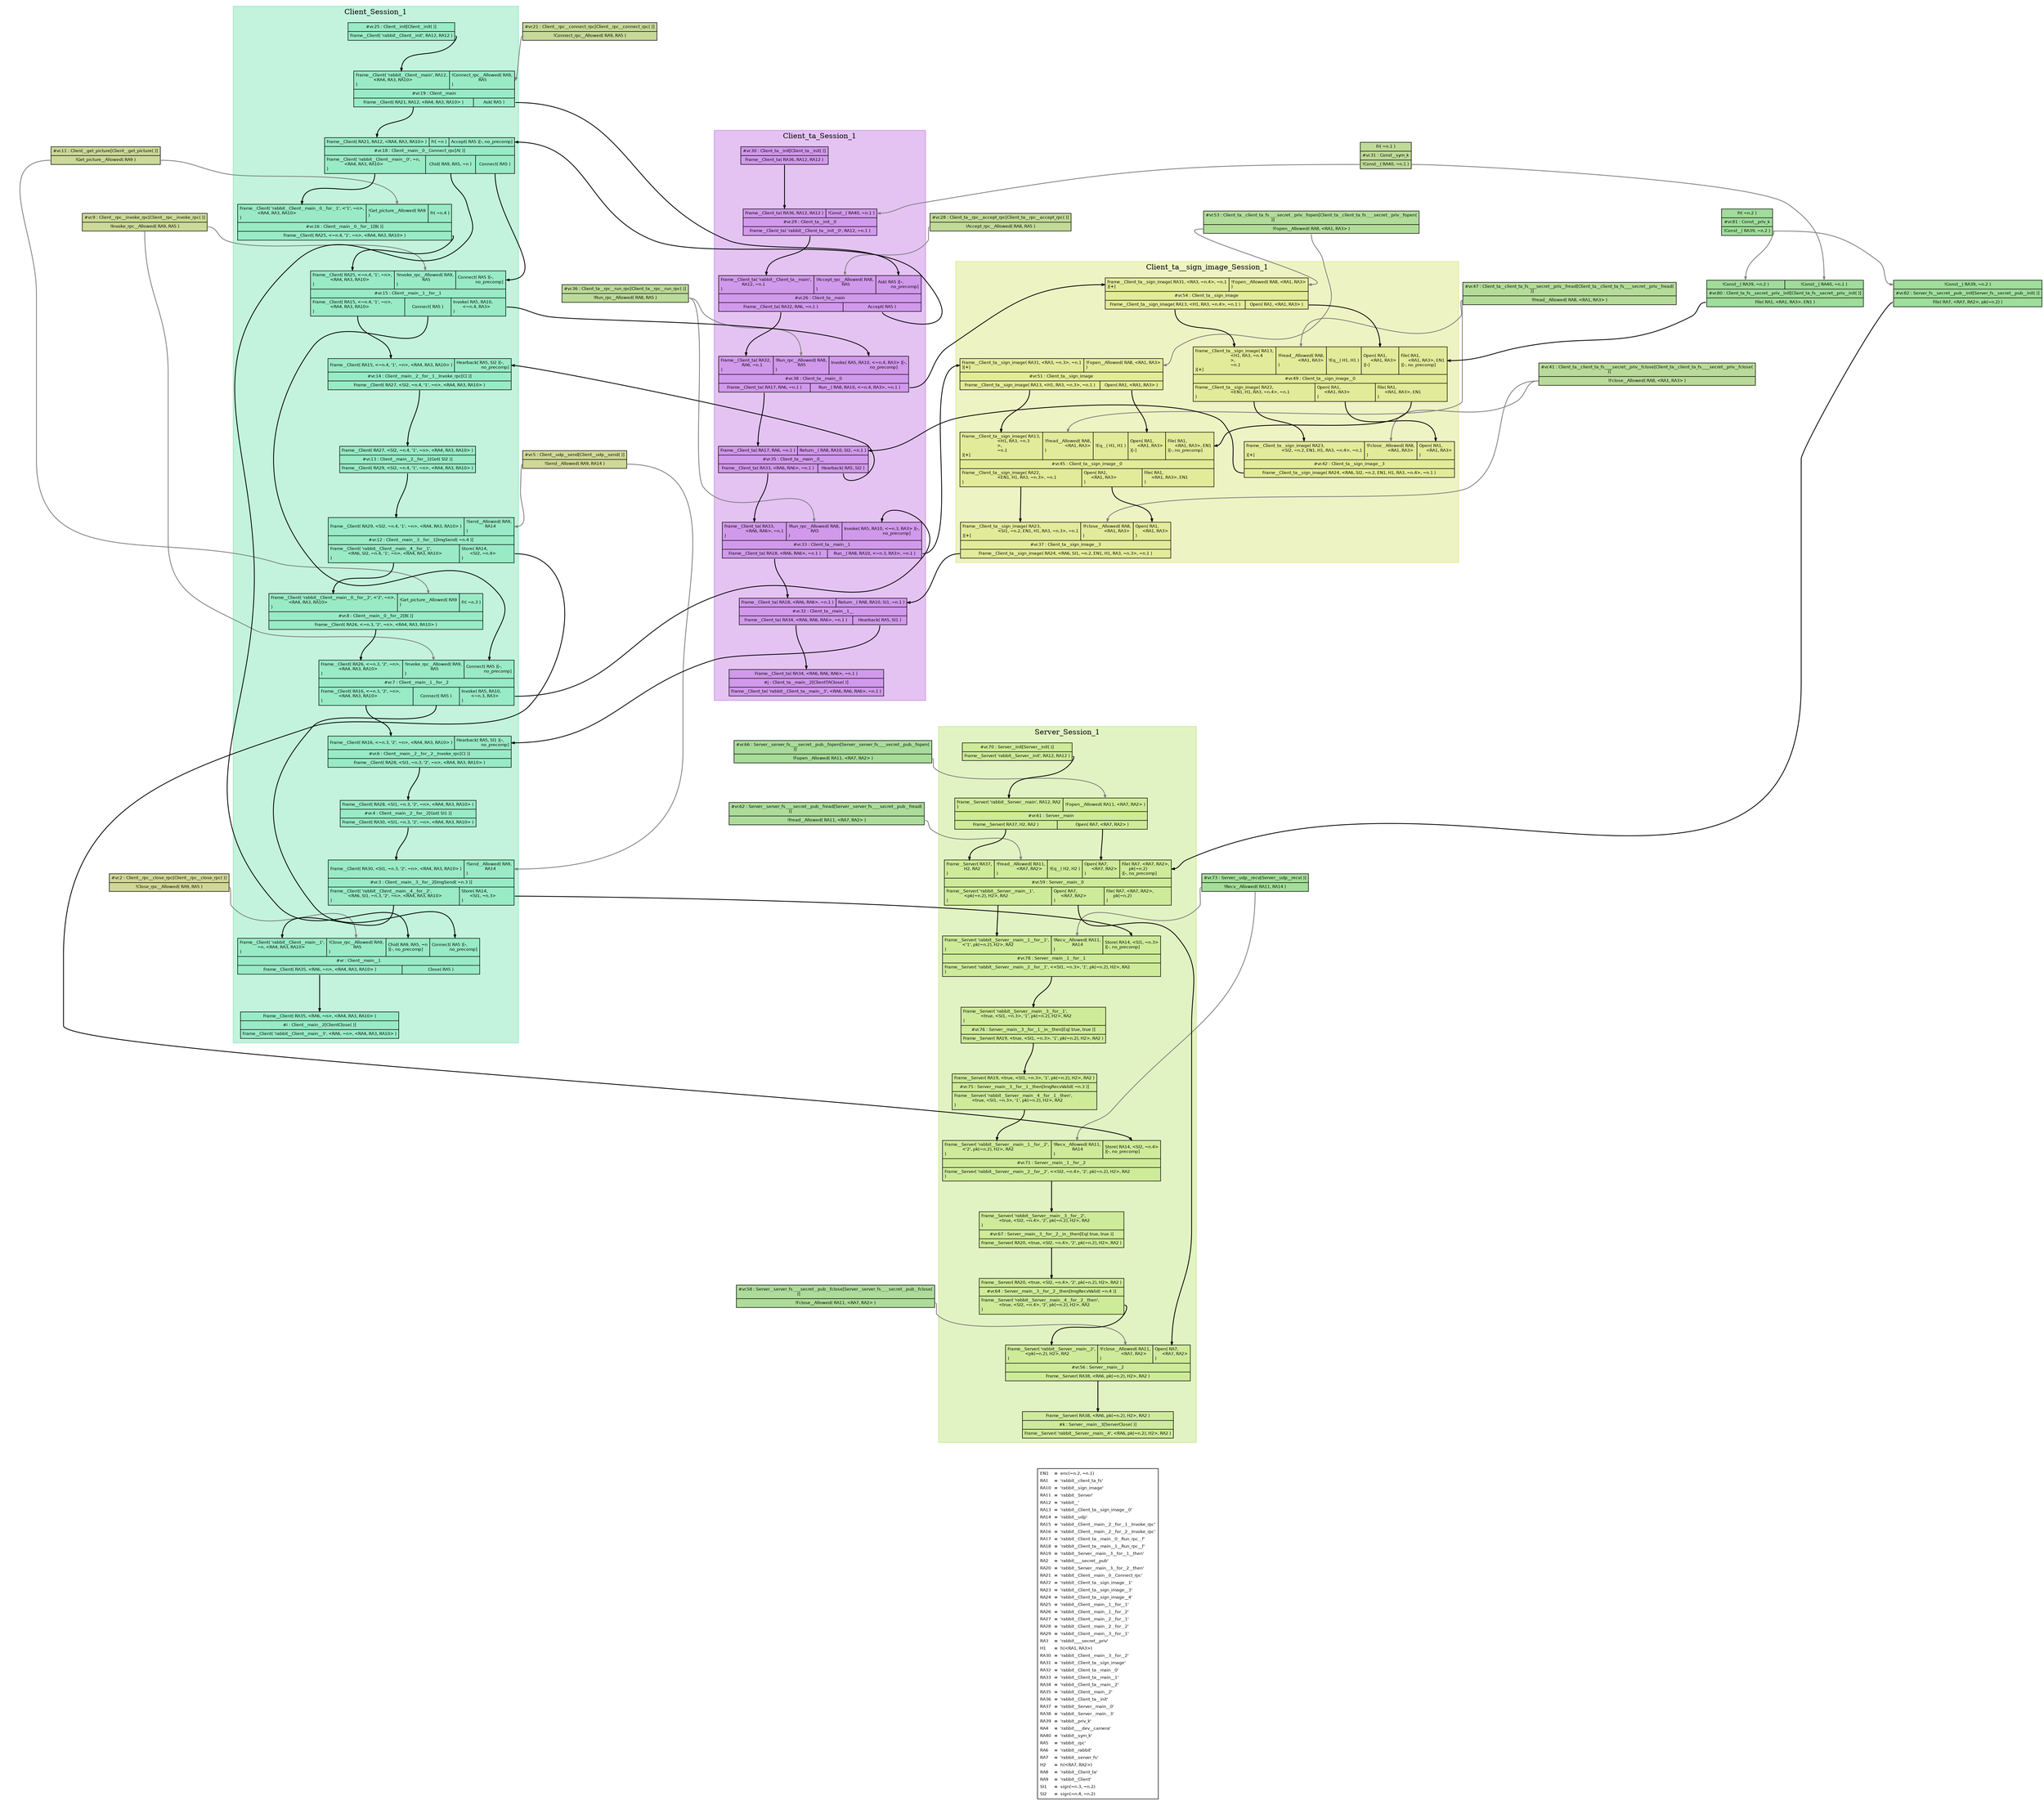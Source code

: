 digraph "trace_rabbit_SL2-AS0-CL0-A1-C1-NB_Reachability1-Client__main__1-Client_ta__main__1__-Client_ta__sign_image_case_2-Client_ta__sign_image-Server__main__2_case_2-split_case_2-split_case_2-Client_ta__sign_image__0-Client_ta__sign_image_case_2-Client_ta__sign_image__0-Client_ta__sign_image-Server__main-Client__main__1__for__2-Client_ta__main__1__-Client__main__1__for__1-Client_ta__main__0__-Client__main__0__Connect_rpc-Client__main__1__for__2-Client__main__1__for__1-Client_ta__sign_image__0-Client_ta__sign_image_case_1-Client_ta_fs__secret__priv__init-Server_fs__secret__pub__init-Client__main__3__for__1-Client__main__3__for__2-Client_ta__sign_image_case_2-Client_ta__sign_image" {
nodesep="0.8";
ranksep="0.8";
sep="4";
splines="true";
overlap="false";
pack="true";
packmode="cluster";
concentrate="true";
compound="true";
remincross="true";
mclimit="10";
nslimit="20";
nslimit1="20";
ordering="out";
rankdir="TB";
showboxes="false";
clusterrank="local";
node[fontsize="8",fontname="Helvetica",width="0.3",height="0.2",margin="0.05,0.05",shape="ellipse"];
edge[fontsize="8",fontname="Helvetica",penwidth="1.5",arrowsize="0.5",color="black",style="solid",weight="8"];
n2[shape="record",label="{{<n0> #vr.2 : Client__rpc__close_rpc[Client__rpc__close_rpc( )]}|{<n1> !Close_rpc__Allowed( RA9, RA5 )}}",fillcolor="#d1d897",style="filled",fontcolor="black",role="Undefined"];
n5[shape="record",label="{{<n3> #vr.5 : Client__udp__send[Client__udp__send( )]}|{<n4> !Send__Allowed( RA9, RA14 )}}",fillcolor="#d0d897",style="filled",fontcolor="black",role="Undefined"];
n8[shape="record",label="{{<n6> #vr.9 : Client__rpc__invoke_rpc[Client__rpc__invoke_rpc( )]}|{<n7> !Invoke_rpc__Allowed( RA9, RA5 )}}",fillcolor="#cdd997",style="filled",fontcolor="black",role="Undefined"];
n11[shape="record",label="{{<n9> #vr.11 : Client__get_picture[Client__get_picture( )]}|{<n10> !Get_picture__Allowed( RA9 )}}",fillcolor="#ccd998",style="filled",fontcolor="black",role="Undefined"];
n14[shape="record",label="{{<n12> #vr.21 : Client__rpc__connect_rpc[Client__rpc__connect_rpc( )]}|{<n13> !Connect_rpc__Allowed( RA9, RA5 )}}",fillcolor="#c6d998",style="filled",fontcolor="black",role="Undefined"];
n17[shape="record",label="{{<n15> #vr.28 : Client_ta__rpc__accept_rpc[Client_ta__rpc__accept_rpc( )]}|{<n16> !Accept_rpc__Allowed( RA8, RA5 )}}",fillcolor="#c1da98",style="filled",fontcolor="black",role="Undefined"];
n21[shape="record",label="{{<n18> Fr( ~n.1 )}|{<n19> #vr.31 : Const__sym_k}|{<n20> !Const__( RA40, ~n.1 )}}",fillcolor="#bfda99",style="filled",fontcolor="black",role="Undefined"];
n24[shape="record",label="{{<n22> #vr.36 : Client_ta__rpc__run_rpc[Client_ta__rpc__run_rpc( )]}|{<n23> !Run_rpc__Allowed( RA8, RA5 )}}",fillcolor="#bcda99",style="filled",fontcolor="black",role="Undefined"];
n27[shape="record",label="{{<n25> #vr.41 : Client_ta__client_ta_fs____secret__priv__fclose[Client_ta__client_ta_fs____secret__priv__fclose(\l&nbsp;&nbsp;&nbsp;&nbsp;&nbsp;&nbsp;&nbsp;&nbsp;&nbsp;&nbsp;&nbsp;&nbsp;&nbsp;&nbsp;&nbsp;&nbsp;&nbsp;&nbsp;&nbsp;&nbsp;&nbsp;&nbsp;&nbsp;&nbsp;&nbsp;&nbsp;&nbsp;&nbsp;&nbsp;&nbsp;&nbsp;&nbsp;&nbsp;&nbsp;&nbsp;&nbsp;&nbsp;&nbsp;&nbsp;&nbsp;&nbsp;&nbsp;&nbsp;&nbsp;&nbsp;&nbsp;&nbsp;&nbsp;&nbsp;&nbsp;&nbsp;&nbsp;&nbsp;&nbsp;&nbsp;&nbsp;&nbsp;)]\l}|{<n26> !Fclose__Allowed( RA8, \<RA1, RA3\> )}}",fillcolor="#b9db99",style="filled",fontcolor="black",role="Undefined"];
n30[shape="record",label="{{<n28> #vr.47 : Client_ta__client_ta_fs____secret__priv__fread[Client_ta__client_ta_fs____secret__priv__fread(\l&nbsp;&nbsp;&nbsp;&nbsp;&nbsp;&nbsp;&nbsp;&nbsp;&nbsp;&nbsp;&nbsp;&nbsp;&nbsp;&nbsp;&nbsp;&nbsp;&nbsp;&nbsp;&nbsp;&nbsp;&nbsp;&nbsp;&nbsp;&nbsp;&nbsp;&nbsp;&nbsp;&nbsp;&nbsp;&nbsp;&nbsp;&nbsp;&nbsp;&nbsp;&nbsp;&nbsp;&nbsp;&nbsp;&nbsp;&nbsp;&nbsp;&nbsp;&nbsp;&nbsp;&nbsp;&nbsp;&nbsp;&nbsp;&nbsp;&nbsp;&nbsp;&nbsp;&nbsp;&nbsp;&nbsp;&nbsp;)]\l}|{<n29> !Fread__Allowed( RA8, \<RA1, RA3\> )}}",fillcolor="#b5db99",style="filled",fontcolor="black",role="Undefined"];
n33[shape="record",label="{{<n31> #vr.53 : Client_ta__client_ta_fs____secret__priv__fopen[Client_ta__client_ta_fs____secret__priv__fopen(\l&nbsp;&nbsp;&nbsp;&nbsp;&nbsp;&nbsp;&nbsp;&nbsp;&nbsp;&nbsp;&nbsp;&nbsp;&nbsp;&nbsp;&nbsp;&nbsp;&nbsp;&nbsp;&nbsp;&nbsp;&nbsp;&nbsp;&nbsp;&nbsp;&nbsp;&nbsp;&nbsp;&nbsp;&nbsp;&nbsp;&nbsp;&nbsp;&nbsp;&nbsp;&nbsp;&nbsp;&nbsp;&nbsp;&nbsp;&nbsp;&nbsp;&nbsp;&nbsp;&nbsp;&nbsp;&nbsp;&nbsp;&nbsp;&nbsp;&nbsp;&nbsp;&nbsp;&nbsp;&nbsp;&nbsp;&nbsp;)]\l}|{<n32> !Fopen__Allowed( RA8, \<RA1, RA3\> )}}",fillcolor="#b2dc9a",style="filled",fontcolor="black",role="Undefined"];
n36[shape="record",label="{{<n34> #vr.58 : Server__server_fs____secret__pub__fclose[Server__server_fs____secret__pub__fclose(\l&nbsp;&nbsp;&nbsp;&nbsp;&nbsp;&nbsp;&nbsp;&nbsp;&nbsp;&nbsp;&nbsp;&nbsp;&nbsp;&nbsp;&nbsp;&nbsp;&nbsp;&nbsp;&nbsp;&nbsp;&nbsp;&nbsp;&nbsp;&nbsp;&nbsp;&nbsp;&nbsp;&nbsp;&nbsp;&nbsp;&nbsp;&nbsp;&nbsp;&nbsp;&nbsp;&nbsp;&nbsp;&nbsp;&nbsp;&nbsp;&nbsp;&nbsp;&nbsp;&nbsp;&nbsp;&nbsp;&nbsp;&nbsp;&nbsp;&nbsp;)]\l}|{<n35> !Fclose__Allowed( RA11, \<RA7, RA2\> )}}",fillcolor="#aedc9a",style="filled",fontcolor="black",role="Undefined"];
n39[shape="record",label="{{<n37> #vr.62 : Server__server_fs____secret__pub__fread[Server__server_fs____secret__pub__fread(\l&nbsp;&nbsp;&nbsp;&nbsp;&nbsp;&nbsp;&nbsp;&nbsp;&nbsp;&nbsp;&nbsp;&nbsp;&nbsp;&nbsp;&nbsp;&nbsp;&nbsp;&nbsp;&nbsp;&nbsp;&nbsp;&nbsp;&nbsp;&nbsp;&nbsp;&nbsp;&nbsp;&nbsp;&nbsp;&nbsp;&nbsp;&nbsp;&nbsp;&nbsp;&nbsp;&nbsp;&nbsp;&nbsp;&nbsp;&nbsp;&nbsp;&nbsp;&nbsp;&nbsp;&nbsp;&nbsp;&nbsp;&nbsp;&nbsp;)]\l}|{<n38> !Fread__Allowed( RA11, \<RA7, RA2\> )}}",fillcolor="#acdc9a",style="filled",fontcolor="black",role="Undefined"];
n42[shape="record",label="{{<n40> #vr.66 : Server__server_fs____secret__pub__fopen[Server__server_fs____secret__pub__fopen(\l&nbsp;&nbsp;&nbsp;&nbsp;&nbsp;&nbsp;&nbsp;&nbsp;&nbsp;&nbsp;&nbsp;&nbsp;&nbsp;&nbsp;&nbsp;&nbsp;&nbsp;&nbsp;&nbsp;&nbsp;&nbsp;&nbsp;&nbsp;&nbsp;&nbsp;&nbsp;&nbsp;&nbsp;&nbsp;&nbsp;&nbsp;&nbsp;&nbsp;&nbsp;&nbsp;&nbsp;&nbsp;&nbsp;&nbsp;&nbsp;&nbsp;&nbsp;&nbsp;&nbsp;&nbsp;&nbsp;&nbsp;&nbsp;&nbsp;)]\l}|{<n41> !Fopen__Allowed( RA11, \<RA7, RA2\> )}}",fillcolor="#a9dc9a",style="filled",fontcolor="black",role="Undefined"];
n45[shape="record",label="{{<n43> #vr.73 : Server__udp__recv[Server__udp__recv( )]}|{<n44> !Recv__Allowed( RA11, RA14 )}}",fillcolor="#a5dd9a",style="filled",fontcolor="black",role="Undefined"];
n50[shape="record",label="{{<n46> !Const__( RA39, ~n.2 )|<n47> !Const__( RA40, ~n.1 )}|{<n48> #vr.80 : Client_ta_fs__secret__priv__init[Client_ta_fs__secret__priv__init( )]}|{<n49> File( RA1, \<RA1, RA3\>, EN1 )}}",fillcolor="#a0dd9b",style="filled",fontcolor="black",role="Undefined"];
n54[shape="record",label="{{<n51> Fr( ~n.2 )}|{<n52> #vr.81 : Const__priv_k}|{<n53> !Const__( RA39, ~n.2 )}}",fillcolor="#a0dd9b",style="filled",fontcolor="black",role="Undefined"];
n58[shape="record",label="{{<n55> !Const__( RA39, ~n.2 )}|{<n56> #vr.82 : Server_fs__secret__pub__init[Server_fs__secret__pub__init( )]}|{<n57> File( RA7, \<RA7, RA2\>, pk(~n.2) )}}",fillcolor="#9fde9b",style="filled",fontcolor="black",role="Undefined"];
subgraph cluster_Client_Session_1 {
nodesep="0.6";
ranksep="0.6";
label="Client_Session_1";
style="filled";
color="#36D88F4C";
penwidth="2";
fillcolor="#36D88F4C";
overlap="false";
sep="4";
n62[shape="record",label="{{<n59> Frame__Client( RA35, \<RA6, ~n\>, \<RA4, RA3, RA10\> )}|{<n60> #i : Client__main__2[ClientClose( )]}|{<n61> Frame__Client( 'rabbit__Client__main__3', \<RA6, ~n\>, \<RA4, RA3, RA10\> )}}",fillcolor="#36D88F4C",style="filled",fontcolor="black",role="Client"];
n70[shape="record",label="{{<n63> Frame__Client( 'rabbit__Client__main__1',\l&nbsp;&nbsp;&nbsp;&nbsp;&nbsp;&nbsp;&nbsp;&nbsp;&nbsp;&nbsp;&nbsp;&nbsp;&nbsp;&nbsp;&nbsp;~n, \<RA4, RA3, RA10\>\l)\l|<n64> !Close_rpc__Allowed( RA9,\l&nbsp;&nbsp;&nbsp;&nbsp;&nbsp;&nbsp;&nbsp;&nbsp;&nbsp;&nbsp;&nbsp;&nbsp;&nbsp;&nbsp;&nbsp;&nbsp;&nbsp;&nbsp;&nbsp;&nbsp;&nbsp;RA5\l)\l|<n65> Chid( RA9, RA5, ~n\l)[-, no_precomp]\l|<n66> Connect( RA5 )[-,\l&nbsp;&nbsp;&nbsp;&nbsp;&nbsp;&nbsp;&nbsp;&nbsp;&nbsp;&nbsp;&nbsp;&nbsp;&nbsp;&nbsp;&nbsp;no_precomp]\l}|{<n67> #vr : Client__main__1}|{<n68> Frame__Client( RA35, \<RA6, ~n\>, \<RA4, RA3, RA10\> )|<n69> Close( RA5 )}}",fillcolor="#36D88F4C",style="filled",fontcolor="black",role="Client"];
n76[shape="record",label="{{<n71> Frame__Client( RA30, \<SI1, ~n.3, '2', ~n\>, \<RA4, RA3, RA10\> )|<n72> !Send__Allowed( RA9,\l&nbsp;&nbsp;&nbsp;&nbsp;&nbsp;&nbsp;&nbsp;&nbsp;&nbsp;&nbsp;&nbsp;&nbsp;&nbsp;&nbsp;&nbsp;&nbsp;RA14\l)\l}|{<n73> #vr.3 : Client__main__3__for__2[ImgSend( ~n.3 )]}|{<n74> Frame__Client( 'rabbit__Client__main__4__for__2',\l&nbsp;&nbsp;&nbsp;&nbsp;&nbsp;&nbsp;&nbsp;&nbsp;&nbsp;&nbsp;&nbsp;&nbsp;&nbsp;&nbsp;&nbsp;\<RA6, SI1, ~n.3, '2', ~n\>, \<RA4, RA3, RA10\>\l)\l|<n75> Store( RA14,\l&nbsp;&nbsp;&nbsp;&nbsp;&nbsp;&nbsp;&nbsp;\<SI1, ~n.3\>\l)\l}}",fillcolor="#36D88F4C",style="filled",fontcolor="black",role="Client"];
n80[shape="record",label="{{<n77> Frame__Client( RA28, \<SI1, ~n.3, '2', ~n\>, \<RA4, RA3, RA10\> )}|{<n78> #vr.4 : Client__main__2__for__2[Got( SI1 )]}|{<n79> Frame__Client( RA30, \<SI1, ~n.3, '2', ~n\>, \<RA4, RA3, RA10\> )}}",fillcolor="#36D88F4C",style="filled",fontcolor="black",role="Client"];
n85[shape="record",label="{{<n81> Frame__Client( RA16, \<~n.3, '2', ~n\>, \<RA4, RA3, RA10\> )|<n82> Hearback( RA5, SI1 )[-,\l&nbsp;&nbsp;&nbsp;&nbsp;&nbsp;&nbsp;&nbsp;&nbsp;&nbsp;&nbsp;&nbsp;&nbsp;&nbsp;&nbsp;&nbsp;&nbsp;&nbsp;&nbsp;&nbsp;&nbsp;&nbsp;no_precomp]\l}|{<n83> #vr.6 : Client__main__2__for__2__Invoke_rpc[C( )]}|{<n84> Frame__Client( RA28, \<SI1, ~n.3, '2', ~n\>, \<RA4, RA3, RA10\> )}}",fillcolor="#36D88F4C",style="filled",fontcolor="black",role="Client"];
n93[shape="record",label="{{<n86> Frame__Client( RA26, \<~n.3, '2', ~n\>,\l&nbsp;&nbsp;&nbsp;&nbsp;&nbsp;&nbsp;&nbsp;&nbsp;&nbsp;&nbsp;&nbsp;&nbsp;&nbsp;&nbsp;&nbsp;\<RA4, RA3, RA10\>\l)\l|<n87> !Invoke_rpc__Allowed( RA9,\l&nbsp;&nbsp;&nbsp;&nbsp;&nbsp;&nbsp;&nbsp;&nbsp;&nbsp;&nbsp;&nbsp;&nbsp;&nbsp;&nbsp;&nbsp;&nbsp;&nbsp;&nbsp;&nbsp;&nbsp;&nbsp;&nbsp;RA5\l)\l|<n88> Connect( RA5 )[-,\l&nbsp;&nbsp;&nbsp;&nbsp;&nbsp;&nbsp;&nbsp;&nbsp;&nbsp;&nbsp;&nbsp;&nbsp;&nbsp;&nbsp;&nbsp;no_precomp]\l}|{<n89> #vr.7 : Client__main__1__for__2}|{<n90> Frame__Client( RA16, \<~n.3, '2', ~n\>,\l&nbsp;&nbsp;&nbsp;&nbsp;&nbsp;&nbsp;&nbsp;&nbsp;&nbsp;&nbsp;&nbsp;&nbsp;&nbsp;&nbsp;&nbsp;\<RA4, RA3, RA10\>\l)\l|<n91> Connect( RA5 )|<n92> Invoke( RA5, RA10,\l&nbsp;&nbsp;&nbsp;&nbsp;&nbsp;&nbsp;&nbsp;&nbsp;\<~n.3, RA3\>\l)\l}}",fillcolor="#36D88F4C",style="filled",fontcolor="black",role="Client"];
n99[shape="record",label="{{<n94> Frame__Client( 'rabbit__Client__main__0__for__2', \<'2', ~n\>,\l&nbsp;&nbsp;&nbsp;&nbsp;&nbsp;&nbsp;&nbsp;&nbsp;&nbsp;&nbsp;&nbsp;&nbsp;&nbsp;&nbsp;&nbsp;\<RA4, RA3, RA10\>\l)\l|<n95> !Get_picture__Allowed( RA9\l)\l|<n96> Fr( ~n.3 )}|{<n97> #vr.8 : Client__main__0__for__2[B( )]}|{<n98> Frame__Client( RA26, \<~n.3, '2', ~n\>, \<RA4, RA3, RA10\> )}}",fillcolor="#36D88F4C",style="filled",fontcolor="black",role="Client"];
n105[shape="record",label="{{<n100> Frame__Client( RA29, \<SI2, ~n.4, '1', ~n\>, \<RA4, RA3, RA10\> )|<n101> !Send__Allowed( RA9,\l&nbsp;&nbsp;&nbsp;&nbsp;&nbsp;&nbsp;&nbsp;&nbsp;&nbsp;&nbsp;&nbsp;&nbsp;&nbsp;&nbsp;&nbsp;&nbsp;RA14\l)\l}|{<n102> #vr.12 : Client__main__3__for__1[ImgSend( ~n.4 )]}|{<n103> Frame__Client( 'rabbit__Client__main__4__for__1',\l&nbsp;&nbsp;&nbsp;&nbsp;&nbsp;&nbsp;&nbsp;&nbsp;&nbsp;&nbsp;&nbsp;&nbsp;&nbsp;&nbsp;&nbsp;\<RA6, SI2, ~n.4, '1', ~n\>, \<RA4, RA3, RA10\>\l)\l|<n104> Store( RA14,\l&nbsp;&nbsp;&nbsp;&nbsp;&nbsp;&nbsp;&nbsp;\<SI2, ~n.4\>\l)\l}}",fillcolor="#36D88F4C",style="filled",fontcolor="black",role="Client"];
n109[shape="record",label="{{<n106> Frame__Client( RA27, \<SI2, ~n.4, '1', ~n\>, \<RA4, RA3, RA10\> )}|{<n107> #vr.13 : Client__main__2__for__1[Got( SI2 )]}|{<n108> Frame__Client( RA29, \<SI2, ~n.4, '1', ~n\>, \<RA4, RA3, RA10\> )}}",fillcolor="#36D88F4C",style="filled",fontcolor="black",role="Client"];
n114[shape="record",label="{{<n110> Frame__Client( RA15, \<~n.4, '1', ~n\>, \<RA4, RA3, RA10\> )|<n111> Hearback( RA5, SI2 )[-,\l&nbsp;&nbsp;&nbsp;&nbsp;&nbsp;&nbsp;&nbsp;&nbsp;&nbsp;&nbsp;&nbsp;&nbsp;&nbsp;&nbsp;&nbsp;&nbsp;&nbsp;&nbsp;&nbsp;&nbsp;&nbsp;no_precomp]\l}|{<n112> #vr.14 : Client__main__2__for__1__Invoke_rpc[C( )]}|{<n113> Frame__Client( RA27, \<SI2, ~n.4, '1', ~n\>, \<RA4, RA3, RA10\> )}}",fillcolor="#36D88F4C",style="filled",fontcolor="black",role="Client"];
n122[shape="record",label="{{<n115> Frame__Client( RA25, \<~n.4, '1', ~n\>,\l&nbsp;&nbsp;&nbsp;&nbsp;&nbsp;&nbsp;&nbsp;&nbsp;&nbsp;&nbsp;&nbsp;&nbsp;&nbsp;&nbsp;&nbsp;\<RA4, RA3, RA10\>\l)\l|<n116> !Invoke_rpc__Allowed( RA9,\l&nbsp;&nbsp;&nbsp;&nbsp;&nbsp;&nbsp;&nbsp;&nbsp;&nbsp;&nbsp;&nbsp;&nbsp;&nbsp;&nbsp;&nbsp;&nbsp;&nbsp;&nbsp;&nbsp;&nbsp;&nbsp;&nbsp;RA5\l)\l|<n117> Connect( RA5 )[-,\l&nbsp;&nbsp;&nbsp;&nbsp;&nbsp;&nbsp;&nbsp;&nbsp;&nbsp;&nbsp;&nbsp;&nbsp;&nbsp;&nbsp;&nbsp;no_precomp]\l}|{<n118> #vr.15 : Client__main__1__for__1}|{<n119> Frame__Client( RA15, \<~n.4, '1', ~n\>,\l&nbsp;&nbsp;&nbsp;&nbsp;&nbsp;&nbsp;&nbsp;&nbsp;&nbsp;&nbsp;&nbsp;&nbsp;&nbsp;&nbsp;&nbsp;\<RA4, RA3, RA10\>\l)\l|<n120> Connect( RA5 )|<n121> Invoke( RA5, RA10,\l&nbsp;&nbsp;&nbsp;&nbsp;&nbsp;&nbsp;&nbsp;&nbsp;\<~n.4, RA3\>\l)\l}}",fillcolor="#36D88F4C",style="filled",fontcolor="black",role="Client"];
n128[shape="record",label="{{<n123> Frame__Client( 'rabbit__Client__main__0__for__1', \<'1', ~n\>,\l&nbsp;&nbsp;&nbsp;&nbsp;&nbsp;&nbsp;&nbsp;&nbsp;&nbsp;&nbsp;&nbsp;&nbsp;&nbsp;&nbsp;&nbsp;\<RA4, RA3, RA10\>\l)\l|<n124> !Get_picture__Allowed( RA9\l)\l|<n125> Fr( ~n.4 )}|{<n126> #vr.16 : Client__main__0__for__1[B( )]}|{<n127> Frame__Client( RA25, \<~n.4, '1', ~n\>, \<RA4, RA3, RA10\> )}}",fillcolor="#36D88F4C",style="filled",fontcolor="black",role="Client"];
n136[shape="record",label="{{<n129> Frame__Client( RA21, RA12, \<RA4, RA3, RA10\> )|<n130> Fr( ~n )|<n131> Accept( RA5 )[-, no_precomp]}|{<n132> #vr.18 : Client__main__0__Connect_rpc[A( )]}|{<n133> Frame__Client( 'rabbit__Client__main__0', ~n,\l&nbsp;&nbsp;&nbsp;&nbsp;&nbsp;&nbsp;&nbsp;&nbsp;&nbsp;&nbsp;&nbsp;&nbsp;&nbsp;&nbsp;&nbsp;\<RA4, RA3, RA10\>\l)\l|<n134> Chid( RA9, RA5, ~n )|<n135> Connect( RA5 )}}",fillcolor="#36D88F4C",style="filled",fontcolor="black",role="Client"];
n142[shape="record",label="{{<n137> Frame__Client( 'rabbit__Client__main', RA12,\l&nbsp;&nbsp;&nbsp;&nbsp;&nbsp;&nbsp;&nbsp;&nbsp;&nbsp;&nbsp;&nbsp;&nbsp;&nbsp;&nbsp;&nbsp;\<RA4, RA3, RA10\>\l)\l|<n138> !Connect_rpc__Allowed( RA9,\l&nbsp;&nbsp;&nbsp;&nbsp;&nbsp;&nbsp;&nbsp;&nbsp;&nbsp;&nbsp;&nbsp;&nbsp;&nbsp;&nbsp;&nbsp;&nbsp;&nbsp;&nbsp;&nbsp;&nbsp;&nbsp;&nbsp;&nbsp;RA5\l)\l}|{<n139> #vr.19 : Client__main}|{<n140> Frame__Client( RA21, RA12, \<RA4, RA3, RA10\> )|<n141> Ask( RA5 )}}",fillcolor="#36D88F4C",style="filled",fontcolor="black",role="Client"];
n145[shape="record",label="{{<n143> #vr.25 : Client__init[Client__init( )]}|{<n144> Frame__Client( 'rabbit__Client__init', RA12, RA12 )}}",fillcolor="#36D88F4C",style="filled",fontcolor="black",role="Client"];

}
subgraph cluster_Client_ta_Session_1 {
nodesep="0.6";
ranksep="0.6";
label="Client_ta_Session_1";
style="filled";
color="#A536D84C";
penwidth="2";
fillcolor="#A536D84C";
overlap="false";
sep="4";
n149[shape="record",label="{{<n146> Frame__Client_ta( RA34, \<RA6, RA6, RA6\>, ~n.1 )}|{<n147> #j : Client_ta__main__2[ClientTAClose( )]}|{<n148> Frame__Client_ta( 'rabbit__Client_ta__main__3', \<RA6, RA6, RA6\>, ~n.1 )}}",fillcolor="#A536D84C",style="filled",fontcolor="black",role="Client_ta"];
n156[shape="record",label="{{<n150> Frame__Client_ta( 'rabbit__Client_ta__main',\l&nbsp;&nbsp;&nbsp;&nbsp;&nbsp;&nbsp;&nbsp;&nbsp;&nbsp;&nbsp;&nbsp;&nbsp;&nbsp;&nbsp;&nbsp;&nbsp;&nbsp;&nbsp;RA12, ~n.1\l)\l|<n151> !Accept_rpc__Allowed( RA8,\l&nbsp;&nbsp;&nbsp;&nbsp;&nbsp;&nbsp;&nbsp;&nbsp;&nbsp;&nbsp;&nbsp;&nbsp;&nbsp;&nbsp;&nbsp;&nbsp;&nbsp;&nbsp;&nbsp;&nbsp;&nbsp;&nbsp;RA5\l)\l|<n152> Ask( RA5 )[-,\l&nbsp;&nbsp;&nbsp;&nbsp;&nbsp;&nbsp;&nbsp;&nbsp;&nbsp;&nbsp;&nbsp;no_precomp]\l}|{<n153> #vr.26 : Client_ta__main}|{<n154> Frame__Client_ta( RA32, RA6, ~n.1 )|<n155> Accept( RA5 )}}",fillcolor="#A536D84C",style="filled",fontcolor="black",role="Client_ta"];
n161[shape="record",label="{{<n157> Frame__Client_ta( RA36, RA12, RA12 )|<n158> !Const__( RA40, ~n.1 )}|{<n159> #vr.29 : Client_ta__init__0}|{<n160> Frame__Client_ta( 'rabbit__Client_ta__init__0', RA12, ~n.1 )}}",fillcolor="#A536D84C",style="filled",fontcolor="black",role="Client_ta"];
n164[shape="record",label="{{<n162> #vr.30 : Client_ta__init[Client_ta__init( )]}|{<n163> Frame__Client_ta( RA36, RA12, RA12 )}}",fillcolor="#A536D84C",style="filled",fontcolor="black",role="Client_ta"];
n170[shape="record",label="{{<n165> Frame__Client_ta( RA18, \<RA6, RA6\>, ~n.1 )|<n166> Return__( RA8, RA10, SI1, ~n.1 )}|{<n167> #vr.32 : Client_ta__main__1__}|{<n168> Frame__Client_ta( RA34, \<RA6, RA6, RA6\>, ~n.1 )|<n169> Hearback( RA5, SI1 )}}",fillcolor="#A536D84C",style="filled",fontcolor="black",role="Client_ta"];
n177[shape="record",label="{{<n171> Frame__Client_ta( RA33,\l&nbsp;&nbsp;&nbsp;&nbsp;&nbsp;&nbsp;&nbsp;&nbsp;&nbsp;&nbsp;&nbsp;&nbsp;&nbsp;&nbsp;&nbsp;&nbsp;&nbsp;&nbsp;\<RA6, RA6\>, ~n.1\l)\l|<n172> !Run_rpc__Allowed( RA8,\l&nbsp;&nbsp;&nbsp;&nbsp;&nbsp;&nbsp;&nbsp;&nbsp;&nbsp;&nbsp;&nbsp;&nbsp;&nbsp;&nbsp;&nbsp;&nbsp;&nbsp;&nbsp;&nbsp;RA5\l)\l|<n173> Invoke( RA5, RA10, \<~n.3, RA3\> )[-,\l&nbsp;&nbsp;&nbsp;&nbsp;&nbsp;&nbsp;&nbsp;&nbsp;&nbsp;&nbsp;&nbsp;&nbsp;&nbsp;&nbsp;&nbsp;&nbsp;&nbsp;&nbsp;&nbsp;&nbsp;&nbsp;&nbsp;&nbsp;&nbsp;&nbsp;&nbsp;&nbsp;&nbsp;&nbsp;&nbsp;&nbsp;&nbsp;&nbsp;no_precomp]\l}|{<n174> #vr.33 : Client_ta__main__1}|{<n175> Frame__Client_ta( RA18, \<RA6, RA6\>, ~n.1 )|<n176> Run__( RA8, RA10, \<~n.3, RA3\>, ~n.1 )}}",fillcolor="#A536D84C",style="filled",fontcolor="black",role="Client_ta"];
n183[shape="record",label="{{<n178> Frame__Client_ta( RA17, RA6, ~n.1 )|<n179> Return__( RA8, RA10, SI2, ~n.1 )}|{<n180> #vr.35 : Client_ta__main__0__}|{<n181> Frame__Client_ta( RA33, \<RA6, RA6\>, ~n.1 )|<n182> Hearback( RA5, SI2 )}}",fillcolor="#A536D84C",style="filled",fontcolor="black",role="Client_ta"];
n190[shape="record",label="{{<n184> Frame__Client_ta( RA32,\l&nbsp;&nbsp;&nbsp;&nbsp;&nbsp;&nbsp;&nbsp;&nbsp;&nbsp;&nbsp;&nbsp;&nbsp;&nbsp;&nbsp;&nbsp;&nbsp;&nbsp;&nbsp;RA6, ~n.1\l)\l|<n185> !Run_rpc__Allowed( RA8,\l&nbsp;&nbsp;&nbsp;&nbsp;&nbsp;&nbsp;&nbsp;&nbsp;&nbsp;&nbsp;&nbsp;&nbsp;&nbsp;&nbsp;&nbsp;&nbsp;&nbsp;&nbsp;&nbsp;RA5\l)\l|<n186> Invoke( RA5, RA10, \<~n.4, RA3\> )[-,\l&nbsp;&nbsp;&nbsp;&nbsp;&nbsp;&nbsp;&nbsp;&nbsp;&nbsp;&nbsp;&nbsp;&nbsp;&nbsp;&nbsp;&nbsp;&nbsp;&nbsp;&nbsp;&nbsp;&nbsp;&nbsp;&nbsp;&nbsp;&nbsp;&nbsp;&nbsp;&nbsp;&nbsp;&nbsp;&nbsp;&nbsp;&nbsp;&nbsp;no_precomp]\l}|{<n187> #vr.38 : Client_ta__main__0}|{<n188> Frame__Client_ta( RA17, RA6, ~n.1 )|<n189> Run__( RA8, RA10, \<~n.4, RA3\>, ~n.1 )}}",fillcolor="#A536D84C",style="filled",fontcolor="black",role="Client_ta"];

}
subgraph cluster_Client_ta__sign_image_Session_1 {
nodesep="0.6";
ranksep="0.6";
label="Client_ta__sign_image_Session_1";
style="filled";
color="#C8D8364C";
penwidth="2";
fillcolor="#C8D8364C";
overlap="false";
sep="4";
n196[shape="record",label="{{<n191> Frame__Client_ta__sign_image( RA23,\l&nbsp;&nbsp;&nbsp;&nbsp;&nbsp;&nbsp;&nbsp;&nbsp;&nbsp;&nbsp;&nbsp;&nbsp;&nbsp;&nbsp;&nbsp;&nbsp;&nbsp;&nbsp;&nbsp;&nbsp;&nbsp;&nbsp;&nbsp;&nbsp;&nbsp;&nbsp;&nbsp;&nbsp;&nbsp;&nbsp;\<SI1, ~n.2, EN1, H1, RA3, ~n.3\>, ~n.1\l)[+]\l|<n192> !Fclose__Allowed( RA8,\l&nbsp;&nbsp;&nbsp;&nbsp;&nbsp;&nbsp;&nbsp;&nbsp;&nbsp;&nbsp;&nbsp;&nbsp;&nbsp;&nbsp;&nbsp;&nbsp;&nbsp;&nbsp;\<RA1, RA3\>\l)\l|<n193> Open( RA1,\l&nbsp;&nbsp;&nbsp;&nbsp;&nbsp;&nbsp;\<RA1, RA3\>\l)\l}|{<n194> #vr.37 : Client_ta__sign_image__3}|{<n195> Frame__Client_ta__sign_image( RA24, \<RA6, SI1, ~n.2, EN1, H1, RA3, ~n.3\>, ~n.1 )}}",fillcolor="#C8D8364C",style="filled",fontcolor="black",role="Client_ta__sign_image"];
n202[shape="record",label="{{<n197> Frame__Client_ta__sign_image( RA23,\l&nbsp;&nbsp;&nbsp;&nbsp;&nbsp;&nbsp;&nbsp;&nbsp;&nbsp;&nbsp;&nbsp;&nbsp;&nbsp;&nbsp;&nbsp;&nbsp;&nbsp;&nbsp;&nbsp;&nbsp;&nbsp;&nbsp;&nbsp;&nbsp;&nbsp;&nbsp;&nbsp;&nbsp;&nbsp;&nbsp;\<SI2, ~n.2, EN1, H1, RA3, ~n.4\>, ~n.1\l)[+]\l|<n198> !Fclose__Allowed( RA8,\l&nbsp;&nbsp;&nbsp;&nbsp;&nbsp;&nbsp;&nbsp;&nbsp;&nbsp;&nbsp;&nbsp;&nbsp;&nbsp;&nbsp;&nbsp;&nbsp;&nbsp;&nbsp;\<RA1, RA3\>\l)\l|<n199> Open( RA1,\l&nbsp;&nbsp;&nbsp;&nbsp;&nbsp;&nbsp;\<RA1, RA3\>\l)\l}|{<n200> #vr.42 : Client_ta__sign_image__3}|{<n201> Frame__Client_ta__sign_image( RA24, \<RA6, SI2, ~n.2, EN1, H1, RA3, ~n.4\>, ~n.1 )}}",fillcolor="#C8D8364C",style="filled",fontcolor="black",role="Client_ta__sign_image"];
n212[shape="record",label="{{<n203> Frame__Client_ta__sign_image( RA13,\l&nbsp;&nbsp;&nbsp;&nbsp;&nbsp;&nbsp;&nbsp;&nbsp;&nbsp;&nbsp;&nbsp;&nbsp;&nbsp;&nbsp;&nbsp;&nbsp;&nbsp;&nbsp;&nbsp;&nbsp;&nbsp;&nbsp;&nbsp;&nbsp;&nbsp;&nbsp;&nbsp;&nbsp;&nbsp;&nbsp;\<H1, RA3, ~n.3\l&nbsp;&nbsp;&nbsp;&nbsp;&nbsp;&nbsp;&nbsp;&nbsp;&nbsp;&nbsp;&nbsp;&nbsp;&nbsp;&nbsp;&nbsp;&nbsp;&nbsp;&nbsp;&nbsp;&nbsp;&nbsp;&nbsp;&nbsp;&nbsp;&nbsp;&nbsp;&nbsp;&nbsp;&nbsp;&nbsp;\>,\l&nbsp;&nbsp;&nbsp;&nbsp;&nbsp;&nbsp;&nbsp;&nbsp;&nbsp;&nbsp;&nbsp;&nbsp;&nbsp;&nbsp;&nbsp;&nbsp;&nbsp;&nbsp;&nbsp;&nbsp;&nbsp;&nbsp;&nbsp;&nbsp;&nbsp;&nbsp;&nbsp;&nbsp;&nbsp;&nbsp;~n.1\l)[+]\l|<n204> !Fread__Allowed( RA8,\l&nbsp;&nbsp;&nbsp;&nbsp;&nbsp;&nbsp;&nbsp;&nbsp;&nbsp;&nbsp;&nbsp;&nbsp;&nbsp;&nbsp;&nbsp;&nbsp;&nbsp;\<RA1, RA3\>\l)\l|<n205> !Eq__( H1, H1 )|<n206> Open( RA1,\l&nbsp;&nbsp;&nbsp;&nbsp;&nbsp;&nbsp;\<RA1, RA3\>\l)[-]\l|<n207> File( RA1,\l&nbsp;&nbsp;&nbsp;&nbsp;&nbsp;&nbsp;\<RA1, RA3\>, EN1\l)[-, no_precomp]\l}|{<n208> #vr.45 : Client_ta__sign_image__0}|{<n209> Frame__Client_ta__sign_image( RA22,\l&nbsp;&nbsp;&nbsp;&nbsp;&nbsp;&nbsp;&nbsp;&nbsp;&nbsp;&nbsp;&nbsp;&nbsp;&nbsp;&nbsp;&nbsp;&nbsp;&nbsp;&nbsp;&nbsp;&nbsp;&nbsp;&nbsp;&nbsp;&nbsp;&nbsp;&nbsp;&nbsp;&nbsp;&nbsp;&nbsp;\<EN1, H1, RA3, ~n.3\>, ~n.1\l)\l|<n210> Open( RA1,\l&nbsp;&nbsp;&nbsp;&nbsp;&nbsp;&nbsp;\<RA1, RA3\>\l)\l|<n211> File( RA1,\l&nbsp;&nbsp;&nbsp;&nbsp;&nbsp;&nbsp;\<RA1, RA3\>, EN1\l)\l}}",fillcolor="#C8D8364C",style="filled",fontcolor="black",role="Client_ta__sign_image"];
n222[shape="record",label="{{<n213> Frame__Client_ta__sign_image( RA13,\l&nbsp;&nbsp;&nbsp;&nbsp;&nbsp;&nbsp;&nbsp;&nbsp;&nbsp;&nbsp;&nbsp;&nbsp;&nbsp;&nbsp;&nbsp;&nbsp;&nbsp;&nbsp;&nbsp;&nbsp;&nbsp;&nbsp;&nbsp;&nbsp;&nbsp;&nbsp;&nbsp;&nbsp;&nbsp;&nbsp;\<H1, RA3, ~n.4\l&nbsp;&nbsp;&nbsp;&nbsp;&nbsp;&nbsp;&nbsp;&nbsp;&nbsp;&nbsp;&nbsp;&nbsp;&nbsp;&nbsp;&nbsp;&nbsp;&nbsp;&nbsp;&nbsp;&nbsp;&nbsp;&nbsp;&nbsp;&nbsp;&nbsp;&nbsp;&nbsp;&nbsp;&nbsp;&nbsp;\>,\l&nbsp;&nbsp;&nbsp;&nbsp;&nbsp;&nbsp;&nbsp;&nbsp;&nbsp;&nbsp;&nbsp;&nbsp;&nbsp;&nbsp;&nbsp;&nbsp;&nbsp;&nbsp;&nbsp;&nbsp;&nbsp;&nbsp;&nbsp;&nbsp;&nbsp;&nbsp;&nbsp;&nbsp;&nbsp;&nbsp;~n.1\l)[+]\l|<n214> !Fread__Allowed( RA8,\l&nbsp;&nbsp;&nbsp;&nbsp;&nbsp;&nbsp;&nbsp;&nbsp;&nbsp;&nbsp;&nbsp;&nbsp;&nbsp;&nbsp;&nbsp;&nbsp;&nbsp;\<RA1, RA3\>\l)\l|<n215> !Eq__( H1, H1 )|<n216> Open( RA1,\l&nbsp;&nbsp;&nbsp;&nbsp;&nbsp;&nbsp;\<RA1, RA3\>\l)[-]\l|<n217> File( RA1,\l&nbsp;&nbsp;&nbsp;&nbsp;&nbsp;&nbsp;\<RA1, RA3\>, EN1\l)[-, no_precomp]\l}|{<n218> #vr.49 : Client_ta__sign_image__0}|{<n219> Frame__Client_ta__sign_image( RA22,\l&nbsp;&nbsp;&nbsp;&nbsp;&nbsp;&nbsp;&nbsp;&nbsp;&nbsp;&nbsp;&nbsp;&nbsp;&nbsp;&nbsp;&nbsp;&nbsp;&nbsp;&nbsp;&nbsp;&nbsp;&nbsp;&nbsp;&nbsp;&nbsp;&nbsp;&nbsp;&nbsp;&nbsp;&nbsp;&nbsp;\<EN1, H1, RA3, ~n.4\>, ~n.1\l)\l|<n220> Open( RA1,\l&nbsp;&nbsp;&nbsp;&nbsp;&nbsp;&nbsp;\<RA1, RA3\>\l)\l|<n221> File( RA1,\l&nbsp;&nbsp;&nbsp;&nbsp;&nbsp;&nbsp;\<RA1, RA3\>, EN1\l)\l}}",fillcolor="#C8D8364C",style="filled",fontcolor="black",role="Client_ta__sign_image"];
n228[shape="record",label="{{<n223> Frame__Client_ta__sign_image( RA31, \<RA3, ~n.3\>, ~n.1\l)[+]\l|<n224> !Fopen__Allowed( RA8, \<RA1, RA3\>\l)\l}|{<n225> #vr.51 : Client_ta__sign_image}|{<n226> Frame__Client_ta__sign_image( RA13, \<H1, RA3, ~n.3\>, ~n.1 )|<n227> Open( RA1, \<RA1, RA3\> )}}",fillcolor="#C8D8364C",style="filled",fontcolor="black",role="Client_ta__sign_image"];
n234[shape="record",label="{{<n229> Frame__Client_ta__sign_image( RA31, \<RA3, ~n.4\>, ~n.1\l)[+]\l|<n230> !Fopen__Allowed( RA8, \<RA1, RA3\>\l)\l}|{<n231> #vr.54 : Client_ta__sign_image}|{<n232> Frame__Client_ta__sign_image( RA13, \<H1, RA3, ~n.4\>, ~n.1 )|<n233> Open( RA1, \<RA1, RA3\> )}}",fillcolor="#C8D8364C",style="filled",fontcolor="black",role="Client_ta__sign_image"];

}
subgraph cluster_Server_Session_1 {
nodesep="0.6";
ranksep="0.6";
label="Server_Session_1";
style="filled";
color="#9FD8364C";
penwidth="2";
fillcolor="#9FD8364C";
overlap="false";
sep="4";
n238[shape="record",label="{{<n235> Frame__Server( RA38, \<RA6, pk(~n.2), H2\>, RA2 )}|{<n236> #k : Server__main__3[ServerClose( )]}|{<n237> Frame__Server( 'rabbit__Server__main__4', \<RA6, pk(~n.2), H2\>, RA2 )}}",fillcolor="#9FD8364C",style="filled",fontcolor="black",role="Server"];
n244[shape="record",label="{{<n239> Frame__Server( 'rabbit__Server__main__2',\l&nbsp;&nbsp;&nbsp;&nbsp;&nbsp;&nbsp;&nbsp;&nbsp;&nbsp;&nbsp;&nbsp;&nbsp;&nbsp;&nbsp;&nbsp;\<pk(~n.2), H2\>, RA2\l)\l|<n240> !Fclose__Allowed( RA11,\l&nbsp;&nbsp;&nbsp;&nbsp;&nbsp;&nbsp;&nbsp;&nbsp;&nbsp;&nbsp;&nbsp;&nbsp;&nbsp;&nbsp;&nbsp;&nbsp;&nbsp;&nbsp;\<RA7, RA2\>\l)\l|<n241> Open( RA7,\l&nbsp;&nbsp;&nbsp;&nbsp;&nbsp;&nbsp;\<RA7, RA2\>\l)\l}|{<n242> #vr.56 : Server__main__2}|{<n243> Frame__Server( RA38, \<RA6, pk(~n.2), H2\>, RA2 )}}",fillcolor="#9FD8364C",style="filled",fontcolor="black",role="Server"];
n254[shape="record",label="{{<n245> Frame__Server( RA37,\l&nbsp;&nbsp;&nbsp;&nbsp;&nbsp;&nbsp;&nbsp;&nbsp;&nbsp;&nbsp;&nbsp;&nbsp;&nbsp;&nbsp;&nbsp;H2, RA2\l)\l|<n246> !Fread__Allowed( RA11,\l&nbsp;&nbsp;&nbsp;&nbsp;&nbsp;&nbsp;&nbsp;&nbsp;&nbsp;&nbsp;&nbsp;&nbsp;&nbsp;&nbsp;&nbsp;&nbsp;&nbsp;\<RA7, RA2\>\l)\l|<n247> !Eq__( H2, H2 )|<n248> Open( RA7,\l&nbsp;&nbsp;&nbsp;&nbsp;&nbsp;&nbsp;\<RA7, RA2\>\l)\l|<n249> File( RA7, \<RA7, RA2\>,\l&nbsp;&nbsp;&nbsp;&nbsp;&nbsp;&nbsp;pk(~n.2)\l)[-, no_precomp]\l}|{<n250> #vr.59 : Server__main__0}|{<n251> Frame__Server( 'rabbit__Server__main__1',\l&nbsp;&nbsp;&nbsp;&nbsp;&nbsp;&nbsp;&nbsp;&nbsp;&nbsp;&nbsp;&nbsp;&nbsp;&nbsp;&nbsp;&nbsp;\<pk(~n.2), H2\>, RA2\l)\l|<n252> Open( RA7,\l&nbsp;&nbsp;&nbsp;&nbsp;&nbsp;&nbsp;\<RA7, RA2\>\l)\l|<n253> File( RA7, \<RA7, RA2\>,\l&nbsp;&nbsp;&nbsp;&nbsp;&nbsp;&nbsp;pk(~n.2)\l)\l}}",fillcolor="#9FD8364C",style="filled",fontcolor="black",role="Server"];
n260[shape="record",label="{{<n255> Frame__Server( 'rabbit__Server__main', RA12, RA2\l)\l|<n256> !Fopen__Allowed( RA11, \<RA7, RA2\> )}|{<n257> #vr.61 : Server__main}|{<n258> Frame__Server( RA37, H2, RA2 )|<n259> Open( RA7, \<RA7, RA2\> )}}",fillcolor="#9FD8364C",style="filled",fontcolor="black",role="Server"];
n264[shape="record",label="{{<n261> Frame__Server( RA20, \<true, \<SI2, ~n.4\>, '2', pk(~n.2), H2\>, RA2 )}|{<n262> #vr.64 : Server__main__3__for__2__then[ImgRecvValid( ~n.4 )]}|{<n263> Frame__Server( 'rabbit__Server__main__4__for__2__then',\l&nbsp;&nbsp;&nbsp;&nbsp;&nbsp;&nbsp;&nbsp;&nbsp;&nbsp;&nbsp;&nbsp;&nbsp;&nbsp;&nbsp;&nbsp;\<true, \<SI2, ~n.4\>, '2', pk(~n.2), H2\>, RA2\l)\l}}",fillcolor="#9FD8364C",style="filled",fontcolor="black",role="Server"];
n268[shape="record",label="{{<n265> Frame__Server( 'rabbit__Server__main__3__for__2',\l&nbsp;&nbsp;&nbsp;&nbsp;&nbsp;&nbsp;&nbsp;&nbsp;&nbsp;&nbsp;&nbsp;&nbsp;&nbsp;&nbsp;&nbsp;\<true, \<SI2, ~n.4\>, '2', pk(~n.2), H2\>, RA2\l)\l}|{<n266> #vr.67 : Server__main__3__for__2__in__then[Eq( true, true )]}|{<n267> Frame__Server( RA20, \<true, \<SI2, ~n.4\>, '2', pk(~n.2), H2\>, RA2 )}}",fillcolor="#9FD8364C",style="filled",fontcolor="black",role="Server"];
n271[shape="record",label="{{<n269> #vr.70 : Server__init[Server__init( )]}|{<n270> Frame__Server( 'rabbit__Server__init', RA12, RA12 )}}",fillcolor="#9FD8364C",style="filled",fontcolor="black",role="Server"];
n277[shape="record",label="{{<n272> Frame__Server( 'rabbit__Server__main__1__for__2',\l&nbsp;&nbsp;&nbsp;&nbsp;&nbsp;&nbsp;&nbsp;&nbsp;&nbsp;&nbsp;&nbsp;&nbsp;&nbsp;&nbsp;&nbsp;\<'2', pk(~n.2), H2\>, RA2\l)\l|<n273> !Recv__Allowed( RA11,\l&nbsp;&nbsp;&nbsp;&nbsp;&nbsp;&nbsp;&nbsp;&nbsp;&nbsp;&nbsp;&nbsp;&nbsp;&nbsp;&nbsp;&nbsp;&nbsp;RA14\l)\l|<n274> Store( RA14, \<SI2, ~n.4\>\l)[-, no_precomp]\l}|{<n275> #vr.71 : Server__main__1__for__2}|{<n276> Frame__Server( 'rabbit__Server__main__2__for__2', \<\<SI2, ~n.4\>, '2', pk(~n.2), H2\>, RA2\l)\l}}",fillcolor="#9FD8364C",style="filled",fontcolor="black",role="Server"];
n281[shape="record",label="{{<n278> Frame__Server( RA19, \<true, \<SI1, ~n.3\>, '1', pk(~n.2), H2\>, RA2 )}|{<n279> #vr.75 : Server__main__3__for__1__then[ImgRecvValid( ~n.3 )]}|{<n280> Frame__Server( 'rabbit__Server__main__4__for__1__then',\l&nbsp;&nbsp;&nbsp;&nbsp;&nbsp;&nbsp;&nbsp;&nbsp;&nbsp;&nbsp;&nbsp;&nbsp;&nbsp;&nbsp;&nbsp;\<true, \<SI1, ~n.3\>, '1', pk(~n.2), H2\>, RA2\l)\l}}",fillcolor="#9FD8364C",style="filled",fontcolor="black",role="Server"];
n285[shape="record",label="{{<n282> Frame__Server( 'rabbit__Server__main__3__for__1',\l&nbsp;&nbsp;&nbsp;&nbsp;&nbsp;&nbsp;&nbsp;&nbsp;&nbsp;&nbsp;&nbsp;&nbsp;&nbsp;&nbsp;&nbsp;\<true, \<SI1, ~n.3\>, '1', pk(~n.2), H2\>, RA2\l)\l}|{<n283> #vr.76 : Server__main__3__for__1__in__then[Eq( true, true )]}|{<n284> Frame__Server( RA19, \<true, \<SI1, ~n.3\>, '1', pk(~n.2), H2\>, RA2 )}}",fillcolor="#9FD8364C",style="filled",fontcolor="black",role="Server"];
n291[shape="record",label="{{<n286> Frame__Server( 'rabbit__Server__main__1__for__1',\l&nbsp;&nbsp;&nbsp;&nbsp;&nbsp;&nbsp;&nbsp;&nbsp;&nbsp;&nbsp;&nbsp;&nbsp;&nbsp;&nbsp;&nbsp;\<'1', pk(~n.2), H2\>, RA2\l)\l|<n287> !Recv__Allowed( RA11,\l&nbsp;&nbsp;&nbsp;&nbsp;&nbsp;&nbsp;&nbsp;&nbsp;&nbsp;&nbsp;&nbsp;&nbsp;&nbsp;&nbsp;&nbsp;&nbsp;RA14\l)\l|<n288> Store( RA14, \<SI1, ~n.3\>\l)[-, no_precomp]\l}|{<n289> #vr.78 : Server__main__1__for__1}|{<n290> Frame__Server( 'rabbit__Server__main__2__for__1', \<\<SI1, ~n.3\>, '1', pk(~n.2), H2\>, RA2\l)\l}}",fillcolor="#9FD8364C",style="filled",fontcolor="black",role="Server"];

}
n2:n1 -> n70:n64[style="bold",weight="10.0",color="gray50"];
n76:n75 -> n291:n288[style="bold",weight="10.0"];
n5:n4 -> n76:n72[style="bold",weight="10.0",color="gray50"];
n5:n4 -> n105:n101[style="bold",weight="10.0",color="gray50"];
n93:n92 -> n177:n173[style="bold",weight="10.0"];
n8:n7 -> n93:n87[style="bold",weight="10.0",color="gray50"];
n8:n7 -> n122:n116[style="bold",weight="10.0",color="gray50"];
n11:n10 -> n99:n95[style="bold",weight="10.0",color="gray50"];
n11:n10 -> n128:n124[style="bold",weight="10.0",color="gray50"];
n105:n104 -> n277:n274[style="bold",weight="10.0"];
n122:n121 -> n190:n186[style="bold",weight="10.0"];
n142:n141 -> n156:n152[style="bold",weight="10.0"];
n14:n13 -> n142:n138[style="bold",weight="10.0",color="gray50"];
n156:n155 -> n136:n131[style="bold",weight="10.0"];
n17:n16 -> n156:n151[style="bold",weight="10.0",color="gray50"];
n21:n20 -> n161:n158[style="bold",weight="10.0",color="gray50"];
n21:n20 -> n50:n47[style="bold",weight="10.0",color="gray50"];
n170:n169 -> n85:n82[style="bold",weight="10.0"];
n177:n176 -> n228:n223[style="bold",weight="10.0"];
n183:n182 -> n114:n111[style="bold",weight="10.0"];
n24:n23 -> n177:n172[style="bold",weight="10.0",color="gray50"];
n24:n23 -> n190:n185[style="bold",weight="10.0",color="gray50"];
n196:n195 -> n170:n166[style="bold",weight="10.0"];
n190:n189 -> n234:n229[style="bold",weight="10.0"];
n27:n26 -> n196:n192[style="bold",weight="10.0",color="gray50"];
n27:n26 -> n202:n198[style="bold",weight="10.0",color="gray50"];
n202:n201 -> n183:n179[style="bold",weight="10.0"];
n30:n29 -> n212:n204[style="bold",weight="10.0",color="gray50"];
n30:n29 -> n222:n214[style="bold",weight="10.0",color="gray50"];
n33:n32 -> n228:n224[style="bold",weight="10.0",color="gray50"];
n33:n32 -> n234:n230[style="bold",weight="10.0",color="gray50"];
n36:n35 -> n244:n240[style="bold",weight="10.0",color="gray50"];
n39:n38 -> n254:n246[style="bold",weight="10.0",color="gray50"];
n42:n41 -> n260:n256[style="bold",weight="10.0",color="gray50"];
n45:n44 -> n277:n273[style="bold",weight="10.0",color="gray50"];
n45:n44 -> n291:n287[style="bold",weight="10.0",color="gray50"];
n50:n49 -> n222:n217[style="bold",weight="10.0"];
n54:n53 -> n50:n46[style="bold",weight="10.0",color="gray50"];
n54:n53 -> n58:n55[style="bold",weight="10.0",color="gray50"];
n58:n57 -> n254:n249[style="bold",weight="10.0"];
n70:n68 -> n62:n59[style="bold",weight="10.0"];
n76:n74 -> n70:n63[style="bold",weight="10.0"];
n80:n79 -> n76:n71[style="bold",weight="10.0"];
n85:n84 -> n80:n77[style="bold",weight="10.0"];
n93:n90 -> n85:n81[style="bold",weight="10.0"];
n93:n91 -> n70:n66[style="bold",weight="10.0"];
n99:n98 -> n93:n86[style="bold",weight="10.0"];
n105:n103 -> n99:n94[style="bold",weight="10.0"];
n109:n108 -> n105:n100[style="bold",weight="10.0"];
n114:n113 -> n109:n106[style="bold",weight="10.0"];
n122:n119 -> n114:n110[style="bold",weight="10.0"];
n122:n120 -> n93:n88[style="bold",weight="10.0"];
n128:n127 -> n122:n115[style="bold",weight="10.0"];
n136:n133 -> n128:n123[style="bold",weight="10.0"];
n136:n134 -> n70:n65[style="bold",weight="10.0"];
n136:n135 -> n122:n117[style="bold",weight="10.0"];
n142:n140 -> n136:n129[style="bold",weight="10.0"];
n145:n144 -> n142:n137[style="bold",weight="10.0"];
n156:n154 -> n190:n184[style="bold",weight="10.0"];
n161:n160 -> n156:n150[style="bold",weight="10.0"];
n164:n163 -> n161:n157[style="bold",weight="10.0"];
n170:n168 -> n149:n146[style="bold",weight="10.0"];
n177:n175 -> n170:n165[style="bold",weight="10.0"];
n183:n181 -> n177:n171[style="bold",weight="10.0"];
n190:n188 -> n183:n178[style="bold",weight="10.0"];
n212:n209 -> n196:n191[style="bold",weight="10.0"];
n212:n210 -> n196:n193[style="bold",weight="10.0"];
n222:n219 -> n202:n197[style="bold",weight="10.0"];
n222:n220 -> n202:n199[style="bold",weight="10.0"];
n222:n221 -> n212:n207[style="bold",weight="10.0"];
n228:n226 -> n212:n203[style="bold",weight="10.0"];
n228:n227 -> n212:n206[style="bold",weight="10.0"];
n234:n232 -> n222:n213[style="bold",weight="10.0"];
n234:n233 -> n222:n216[style="bold",weight="10.0"];
n244:n243 -> n238:n235[style="bold",weight="10.0"];
n254:n251 -> n291:n286[style="bold",weight="10.0"];
n254:n252 -> n244:n241[style="bold",weight="10.0"];
n260:n258 -> n254:n245[style="bold",weight="10.0"];
n260:n259 -> n254:n248[style="bold",weight="10.0"];
n264:n263 -> n244:n239[style="bold",weight="10.0"];
n268:n267 -> n264:n261[style="bold",weight="10.0"];
n271:n270 -> n260:n255[style="bold",weight="10.0"];
n277:n276 -> n268:n265[style="bold",weight="10.0"];
n281:n280 -> n277:n272[style="bold",weight="10.0"];
n285:n284 -> n281:n278[style="bold",weight="10.0"];
n291:n290 -> n285:n282[style="bold",weight="10.0"];
{
rank="sink";
n292[shape="plain",label=<<TABLE BORDER="1" CELLBORDER="0" CELLSPACING="3" CELLPADDING="1"><TR><TD ALIGN="LEFT" VALIGN="TOP"><FONT COLOR="#000000">EN1</FONT></TD> <TD ALIGN="LEFT" VALIGN="TOP">=</TD> <TD ALIGN="LEFT" VALIGN="TOP">enc(~n.2, ~n.1)</TD></TR>
                                                                 <TR><TD ALIGN="LEFT" VALIGN="TOP"><FONT COLOR="#000000">RA1</FONT></TD> <TD ALIGN="LEFT" VALIGN="TOP">=</TD> <TD ALIGN="LEFT" VALIGN="TOP">'rabbit__client_ta_fs'</TD></TR>
                                                                 <TR><TD ALIGN="LEFT" VALIGN="TOP"><FONT COLOR="#000000">RA10</FONT></TD> <TD ALIGN="LEFT" VALIGN="TOP">=</TD> <TD ALIGN="LEFT" VALIGN="TOP">'rabbit__sign_image'</TD></TR>
                                                                 <TR><TD ALIGN="LEFT" VALIGN="TOP"><FONT COLOR="#000000">RA11</FONT></TD> <TD ALIGN="LEFT" VALIGN="TOP">=</TD> <TD ALIGN="LEFT" VALIGN="TOP">'rabbit__Server'</TD></TR>
                                                                 <TR><TD ALIGN="LEFT" VALIGN="TOP"><FONT COLOR="#000000">RA12</FONT></TD> <TD ALIGN="LEFT" VALIGN="TOP">=</TD> <TD ALIGN="LEFT" VALIGN="TOP">'rabbit__'</TD></TR>
                                                                 <TR><TD ALIGN="LEFT" VALIGN="TOP"><FONT COLOR="#000000">RA13</FONT></TD> <TD ALIGN="LEFT" VALIGN="TOP">=</TD> <TD ALIGN="LEFT" VALIGN="TOP">'rabbit__Client_ta__sign_image__0'</TD></TR>
                                                                 <TR><TD ALIGN="LEFT" VALIGN="TOP"><FONT COLOR="#000000">RA14</FONT></TD> <TD ALIGN="LEFT" VALIGN="TOP">=</TD> <TD ALIGN="LEFT" VALIGN="TOP">'rabbit__udp'</TD></TR>
                                                                 <TR><TD ALIGN="LEFT" VALIGN="TOP"><FONT COLOR="#000000">RA15</FONT></TD> <TD ALIGN="LEFT" VALIGN="TOP">=</TD> <TD ALIGN="LEFT" VALIGN="TOP">'rabbit__Client__main__2__for__1__Invoke_rpc'</TD></TR>
                                                                 <TR><TD ALIGN="LEFT" VALIGN="TOP"><FONT COLOR="#000000">RA16</FONT></TD> <TD ALIGN="LEFT" VALIGN="TOP">=</TD> <TD ALIGN="LEFT" VALIGN="TOP">'rabbit__Client__main__2__for__2__Invoke_rpc'</TD></TR>
                                                                 <TR><TD ALIGN="LEFT" VALIGN="TOP"><FONT COLOR="#000000">RA17</FONT></TD> <TD ALIGN="LEFT" VALIGN="TOP">=</TD> <TD ALIGN="LEFT" VALIGN="TOP">'rabbit__Client_ta__main__0__Run_rpc__f'</TD></TR>
                                                                 <TR><TD ALIGN="LEFT" VALIGN="TOP"><FONT COLOR="#000000">RA18</FONT></TD> <TD ALIGN="LEFT" VALIGN="TOP">=</TD> <TD ALIGN="LEFT" VALIGN="TOP">'rabbit__Client_ta__main__1__Run_rpc__f'</TD></TR>
                                                                 <TR><TD ALIGN="LEFT" VALIGN="TOP"><FONT COLOR="#000000">RA19</FONT></TD> <TD ALIGN="LEFT" VALIGN="TOP">=</TD> <TD ALIGN="LEFT" VALIGN="TOP">'rabbit__Server__main__3__for__1__then'</TD></TR>
                                                                 <TR><TD ALIGN="LEFT" VALIGN="TOP"><FONT COLOR="#000000">RA2</FONT></TD> <TD ALIGN="LEFT" VALIGN="TOP">=</TD> <TD ALIGN="LEFT" VALIGN="TOP">'rabbit____secret__pub'</TD></TR>
                                                                 <TR><TD ALIGN="LEFT" VALIGN="TOP"><FONT COLOR="#000000">RA20</FONT></TD> <TD ALIGN="LEFT" VALIGN="TOP">=</TD> <TD ALIGN="LEFT" VALIGN="TOP">'rabbit__Server__main__3__for__2__then'</TD></TR>
                                                                 <TR><TD ALIGN="LEFT" VALIGN="TOP"><FONT COLOR="#000000">RA21</FONT></TD> <TD ALIGN="LEFT" VALIGN="TOP">=</TD> <TD ALIGN="LEFT" VALIGN="TOP">'rabbit__Client__main__0__Connect_rpc'</TD></TR>
                                                                 <TR><TD ALIGN="LEFT" VALIGN="TOP"><FONT COLOR="#000000">RA22</FONT></TD> <TD ALIGN="LEFT" VALIGN="TOP">=</TD> <TD ALIGN="LEFT" VALIGN="TOP">'rabbit__Client_ta__sign_image__1'</TD></TR>
                                                                 <TR><TD ALIGN="LEFT" VALIGN="TOP"><FONT COLOR="#000000">RA23</FONT></TD> <TD ALIGN="LEFT" VALIGN="TOP">=</TD> <TD ALIGN="LEFT" VALIGN="TOP">'rabbit__Client_ta__sign_image__3'</TD></TR>
                                                                 <TR><TD ALIGN="LEFT" VALIGN="TOP"><FONT COLOR="#000000">RA24</FONT></TD> <TD ALIGN="LEFT" VALIGN="TOP">=</TD> <TD ALIGN="LEFT" VALIGN="TOP">'rabbit__Client_ta__sign_image__4'</TD></TR>
                                                                 <TR><TD ALIGN="LEFT" VALIGN="TOP"><FONT COLOR="#000000">RA25</FONT></TD> <TD ALIGN="LEFT" VALIGN="TOP">=</TD> <TD ALIGN="LEFT" VALIGN="TOP">'rabbit__Client__main__1__for__1'</TD></TR>
                                                                 <TR><TD ALIGN="LEFT" VALIGN="TOP"><FONT COLOR="#000000">RA26</FONT></TD> <TD ALIGN="LEFT" VALIGN="TOP">=</TD> <TD ALIGN="LEFT" VALIGN="TOP">'rabbit__Client__main__1__for__2'</TD></TR>
                                                                 <TR><TD ALIGN="LEFT" VALIGN="TOP"><FONT COLOR="#000000">RA27</FONT></TD> <TD ALIGN="LEFT" VALIGN="TOP">=</TD> <TD ALIGN="LEFT" VALIGN="TOP">'rabbit__Client__main__2__for__1'</TD></TR>
                                                                 <TR><TD ALIGN="LEFT" VALIGN="TOP"><FONT COLOR="#000000">RA28</FONT></TD> <TD ALIGN="LEFT" VALIGN="TOP">=</TD> <TD ALIGN="LEFT" VALIGN="TOP">'rabbit__Client__main__2__for__2'</TD></TR>
                                                                 <TR><TD ALIGN="LEFT" VALIGN="TOP"><FONT COLOR="#000000">RA29</FONT></TD> <TD ALIGN="LEFT" VALIGN="TOP">=</TD> <TD ALIGN="LEFT" VALIGN="TOP">'rabbit__Client__main__3__for__1'</TD></TR>
                                                                 <TR><TD ALIGN="LEFT" VALIGN="TOP"><FONT COLOR="#000000">RA3</FONT></TD> <TD ALIGN="LEFT" VALIGN="TOP">=</TD> <TD ALIGN="LEFT" VALIGN="TOP">'rabbit____secret__priv'</TD></TR>
                                                                 <TR><TD ALIGN="LEFT" VALIGN="TOP"><FONT COLOR="#000000">H1</FONT></TD> <TD ALIGN="LEFT" VALIGN="TOP">=</TD> <TD ALIGN="LEFT" VALIGN="TOP">h(&lt;RA1, RA3&gt;)</TD></TR>
                                                                 <TR><TD ALIGN="LEFT" VALIGN="TOP"><FONT COLOR="#000000">RA30</FONT></TD> <TD ALIGN="LEFT" VALIGN="TOP">=</TD> <TD ALIGN="LEFT" VALIGN="TOP">'rabbit__Client__main__3__for__2'</TD></TR>
                                                                 <TR><TD ALIGN="LEFT" VALIGN="TOP"><FONT COLOR="#000000">RA31</FONT></TD> <TD ALIGN="LEFT" VALIGN="TOP">=</TD> <TD ALIGN="LEFT" VALIGN="TOP">'rabbit__Client_ta__sign_image'</TD></TR>
                                                                 <TR><TD ALIGN="LEFT" VALIGN="TOP"><FONT COLOR="#000000">RA32</FONT></TD> <TD ALIGN="LEFT" VALIGN="TOP">=</TD> <TD ALIGN="LEFT" VALIGN="TOP">'rabbit__Client_ta__main__0'</TD></TR>
                                                                 <TR><TD ALIGN="LEFT" VALIGN="TOP"><FONT COLOR="#000000">RA33</FONT></TD> <TD ALIGN="LEFT" VALIGN="TOP">=</TD> <TD ALIGN="LEFT" VALIGN="TOP">'rabbit__Client_ta__main__1'</TD></TR>
                                                                 <TR><TD ALIGN="LEFT" VALIGN="TOP"><FONT COLOR="#000000">RA34</FONT></TD> <TD ALIGN="LEFT" VALIGN="TOP">=</TD> <TD ALIGN="LEFT" VALIGN="TOP">'rabbit__Client_ta__main__2'</TD></TR>
                                                                 <TR><TD ALIGN="LEFT" VALIGN="TOP"><FONT COLOR="#000000">RA35</FONT></TD> <TD ALIGN="LEFT" VALIGN="TOP">=</TD> <TD ALIGN="LEFT" VALIGN="TOP">'rabbit__Client__main__2'</TD></TR>
                                                                 <TR><TD ALIGN="LEFT" VALIGN="TOP"><FONT COLOR="#000000">RA36</FONT></TD> <TD ALIGN="LEFT" VALIGN="TOP">=</TD> <TD ALIGN="LEFT" VALIGN="TOP">'rabbit__Client_ta__init'</TD></TR>
                                                                 <TR><TD ALIGN="LEFT" VALIGN="TOP"><FONT COLOR="#000000">RA37</FONT></TD> <TD ALIGN="LEFT" VALIGN="TOP">=</TD> <TD ALIGN="LEFT" VALIGN="TOP">'rabbit__Server__main__0'</TD></TR>
                                                                 <TR><TD ALIGN="LEFT" VALIGN="TOP"><FONT COLOR="#000000">RA38</FONT></TD> <TD ALIGN="LEFT" VALIGN="TOP">=</TD> <TD ALIGN="LEFT" VALIGN="TOP">'rabbit__Server__main__3'</TD></TR>
                                                                 <TR><TD ALIGN="LEFT" VALIGN="TOP"><FONT COLOR="#000000">RA39</FONT></TD> <TD ALIGN="LEFT" VALIGN="TOP">=</TD> <TD ALIGN="LEFT" VALIGN="TOP">'rabbit__priv_k'</TD></TR>
                                                                 <TR><TD ALIGN="LEFT" VALIGN="TOP"><FONT COLOR="#000000">RA4</FONT></TD> <TD ALIGN="LEFT" VALIGN="TOP">=</TD> <TD ALIGN="LEFT" VALIGN="TOP">'rabbit____dev__camera'</TD></TR>
                                                                 <TR><TD ALIGN="LEFT" VALIGN="TOP"><FONT COLOR="#000000">RA40</FONT></TD> <TD ALIGN="LEFT" VALIGN="TOP">=</TD> <TD ALIGN="LEFT" VALIGN="TOP">'rabbit__sym_k'</TD></TR>
                                                                 <TR><TD ALIGN="LEFT" VALIGN="TOP"><FONT COLOR="#000000">RA5</FONT></TD> <TD ALIGN="LEFT" VALIGN="TOP">=</TD> <TD ALIGN="LEFT" VALIGN="TOP">'rabbit__rpc'</TD></TR>
                                                                 <TR><TD ALIGN="LEFT" VALIGN="TOP"><FONT COLOR="#000000">RA6</FONT></TD> <TD ALIGN="LEFT" VALIGN="TOP">=</TD> <TD ALIGN="LEFT" VALIGN="TOP">'rabbit__rabbit'</TD></TR>
                                                                 <TR><TD ALIGN="LEFT" VALIGN="TOP"><FONT COLOR="#000000">RA7</FONT></TD> <TD ALIGN="LEFT" VALIGN="TOP">=</TD> <TD ALIGN="LEFT" VALIGN="TOP">'rabbit__server_fs'</TD></TR>
                                                                 <TR><TD ALIGN="LEFT" VALIGN="TOP"><FONT COLOR="#000000">H2</FONT></TD> <TD ALIGN="LEFT" VALIGN="TOP">=</TD> <TD ALIGN="LEFT" VALIGN="TOP">h(&lt;RA7, RA2&gt;)</TD></TR>
                                                                 <TR><TD ALIGN="LEFT" VALIGN="TOP"><FONT COLOR="#000000">RA8</FONT></TD> <TD ALIGN="LEFT" VALIGN="TOP">=</TD> <TD ALIGN="LEFT" VALIGN="TOP">'rabbit__Client_ta'</TD></TR>
                                                                 <TR><TD ALIGN="LEFT" VALIGN="TOP"><FONT COLOR="#000000">RA9</FONT></TD> <TD ALIGN="LEFT" VALIGN="TOP">=</TD> <TD ALIGN="LEFT" VALIGN="TOP">'rabbit__Client'</TD></TR>
                                                                 <TR><TD ALIGN="LEFT" VALIGN="TOP"><FONT COLOR="#000000">SI1</FONT></TD> <TD ALIGN="LEFT" VALIGN="TOP">=</TD> <TD ALIGN="LEFT" VALIGN="TOP">sign(~n.3, ~n.2)</TD></TR>
                                                                 <TR><TD ALIGN="LEFT" VALIGN="TOP"><FONT COLOR="#000000">SI2</FONT></TD> <TD ALIGN="LEFT" VALIGN="TOP">=</TD> <TD ALIGN="LEFT" VALIGN="TOP">sign(~n.4, ~n.2)</TD></TR></TABLE>>];

}
n62:n60 -> n292[style="invis"];
n149:n147 -> n292[style="invis"];
n238:n236 -> n292[style="invis"];

}
